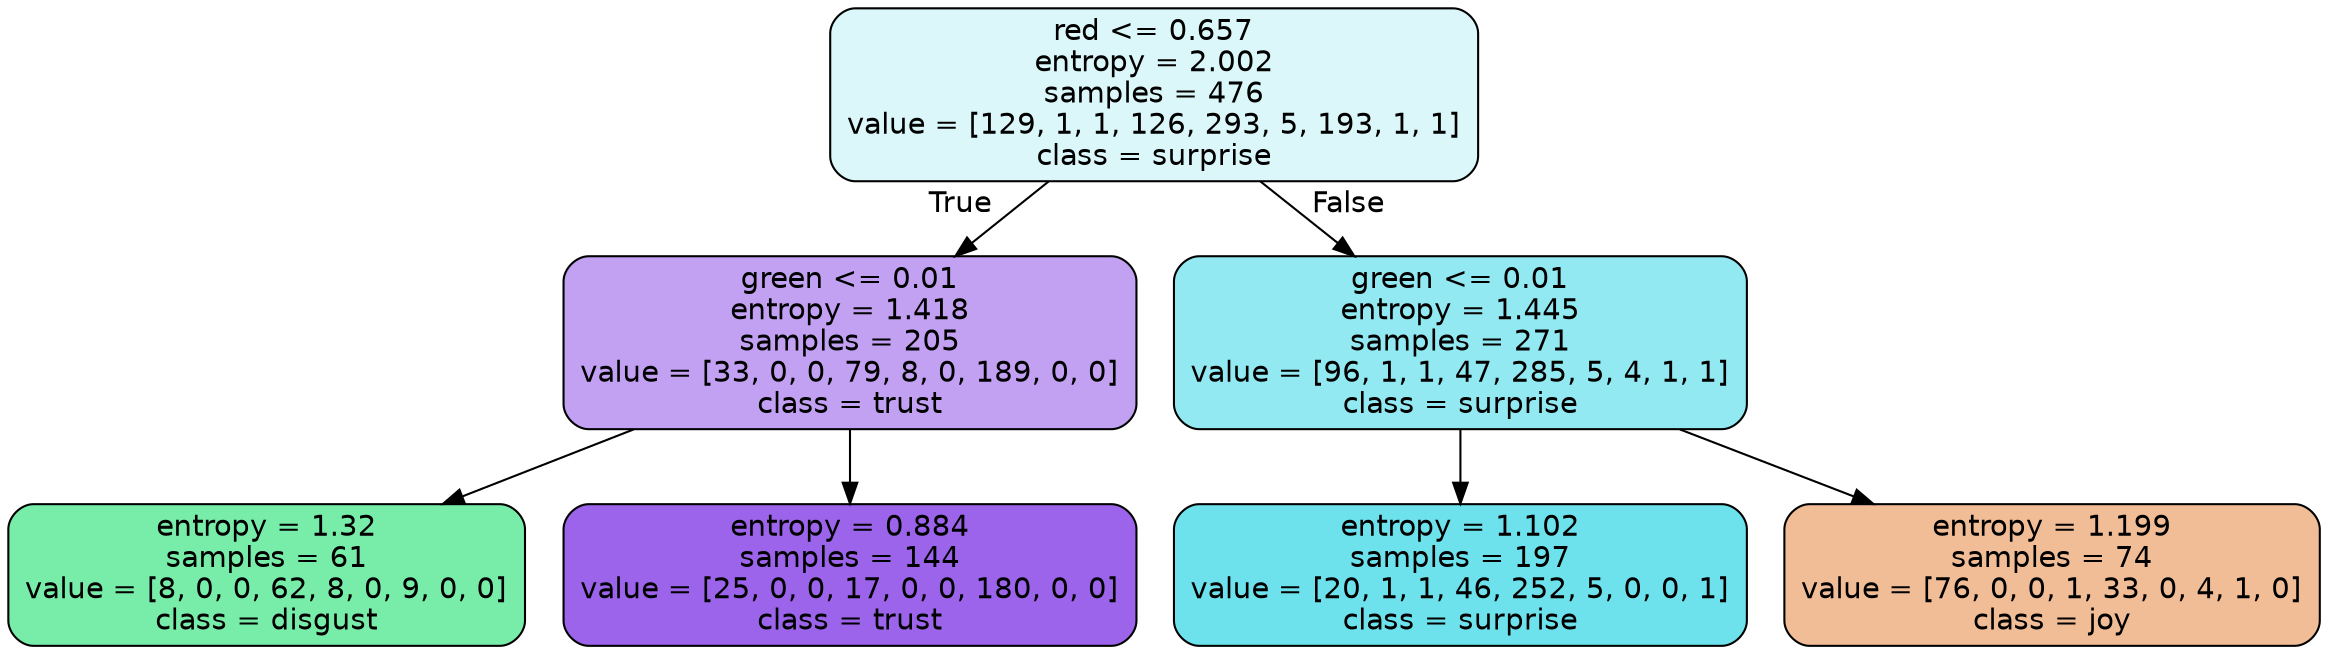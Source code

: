 digraph Tree {
node [shape=box, style="filled, rounded", color="black", fontname=helvetica] ;
edge [fontname=helvetica] ;
0 [label="red <= 0.657\nentropy = 2.002\nsamples = 476\nvalue = [129, 1, 1, 126, 293, 5, 193, 1, 1]\nclass = surprise", fillcolor="#39d7e52e"] ;
1 [label="green <= 0.01\nentropy = 1.418\nsamples = 205\nvalue = [33, 0, 0, 79, 8, 0, 189, 0, 0]\nclass = trust", fillcolor="#8139e57a"] ;
0 -> 1 [labeldistance=2.5, labelangle=45, headlabel="True"] ;
2 [label="entropy = 1.32\nsamples = 61\nvalue = [8, 0, 0, 62, 8, 0, 9, 0, 0]\nclass = disgust", fillcolor="#39e581ad"] ;
1 -> 2 ;
3 [label="entropy = 0.884\nsamples = 144\nvalue = [25, 0, 0, 17, 0, 0, 180, 0, 0]\nclass = trust", fillcolor="#8139e5c9"] ;
1 -> 3 ;
4 [label="green <= 0.01\nentropy = 1.445\nsamples = 271\nvalue = [96, 1, 1, 47, 285, 5, 4, 1, 1]\nclass = surprise", fillcolor="#39d7e58c"] ;
0 -> 4 [labeldistance=2.5, labelangle=-45, headlabel="False"] ;
5 [label="entropy = 1.102\nsamples = 197\nvalue = [20, 1, 1, 46, 252, 5, 0, 0, 1]\nclass = surprise", fillcolor="#39d7e5bc"] ;
4 -> 5 ;
6 [label="entropy = 1.199\nsamples = 74\nvalue = [76, 0, 0, 1, 33, 0, 4, 1, 0]\nclass = joy", fillcolor="#e5813986"] ;
4 -> 6 ;
}